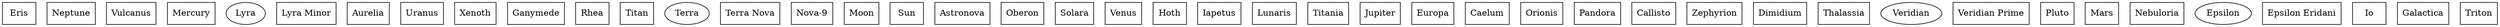 digraph G {
  Eris [fillcolor="#0003E8", label="Eris", shape=box, ];
  Neptune [fillcolor="#0003E8", label="Neptune", shape=box, ];
  Vulcanus [fillcolor="#0003E8", label="Vulcanus", shape=box, ];
  Mercury [fillcolor="#0003E8", label="Mercury", shape=box, ];
  Lyra Minor [fillcolor="#0003E8", label="Lyra Minor", shape=box, ];
  Aurelia [fillcolor="#0003E8", label="Aurelia", shape=box, ];
  Uranus [fillcolor="#0003E8", label="Uranus", shape=box, ];
  Xenoth [fillcolor="#0003E8", label="Xenoth", shape=box, ];
  Ganymede [fillcolor="#0003E8", label="Ganymede", shape=box, ];
  Rhea [fillcolor="#0003E8", label="Rhea", shape=box, ];
  Titan [fillcolor="#0003E8", label="Titan", shape=box, ];
  Terra Nova [fillcolor="#0003E8", label="Terra Nova", shape=box, ];
  Nova-9 [fillcolor="#0003E8", label="Nova-9", shape=box, ];
  Moon [fillcolor="#0003E8", label="Moon", shape=box, ];
  Sun [fillcolor="#0003E8", label="Sun", shape=box, ];
  Astronova [fillcolor="#0003E8", label="Astronova", shape=box, ];
  Oberon [fillcolor="#0003E8", label="Oberon", shape=box, ];
  Solara [fillcolor="#0003E8", label="Solara", shape=box, ];
  Venus [fillcolor="#0003E8", label="Venus", shape=box, ];
  Hoth [fillcolor="#0003E8", label="Hoth", shape=box, ];
  Iapetus [fillcolor="#0003E8", label="Iapetus", shape=box, ];
  Lunaris [fillcolor="#0003E8", label="Lunaris", shape=box, ];
  Titania [fillcolor="#0003E8", label="Titania", shape=box, ];
  Jupiter [fillcolor="#0003E8", label="Jupiter", shape=box, ];
  Europa [fillcolor="#0003E8", label="Europa", shape=box, ];
  Caelum [fillcolor="#0003E8", label="Caelum", shape=box, ];
  Orionis [fillcolor="#0003E8", label="Orionis", shape=box, ];
  Pandora [fillcolor="#0003E8", label="Pandora", shape=box, ];
  Callisto [fillcolor="#0003E8", label="Callisto", shape=box, ];
  Zephyrion [fillcolor="#0003E8", label="Zephyrion", shape=box, ];
  Dimidium [fillcolor="#0003E8", label="Dimidium", shape=box, ];
  Thalassia [fillcolor="#0003E8", label="Thalassia", shape=box, ];
  Veridian Prime [fillcolor="#0003E8", label="Veridian Prime", shape=box, ];
  Pluto [fillcolor="#0003E8", label="Pluto", shape=box, ];
  Mars [fillcolor="#0003E8", label="Mars", shape=box, ];
  Nebuloria [fillcolor="#0003E8", label="Nebuloria", shape=box, ];
  Epsilon Eridani [fillcolor="#0003E8", label="Epsilon Eridani", shape=box, ];
  Io [fillcolor="#0003E8", label="Io", shape=box, ];
  Galactica [fillcolor="#0003E8", label="Galactica", shape=box, ];
  Triton [fillcolor="#0003E8", label="Triton", shape=box, ];
  
  
  
  }